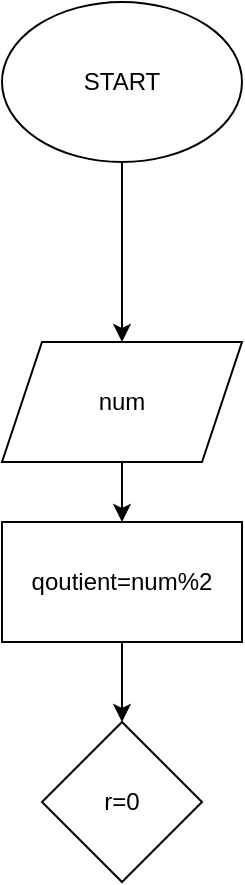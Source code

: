 <mxfile version="13.9.9" type="device"><diagram id="4Xjr7ONbB-VKYmQ7O-40" name="Page-1"><mxGraphModel dx="1024" dy="584" grid="1" gridSize="10" guides="1" tooltips="1" connect="1" arrows="1" fold="1" page="1" pageScale="1" pageWidth="827" pageHeight="1169" math="0" shadow="0"><root><mxCell id="0"/><mxCell id="1" parent="0"/><mxCell id="O_WwJO8RgINiuAz4up-X-3" value="" style="edgeStyle=orthogonalEdgeStyle;rounded=0;orthogonalLoop=1;jettySize=auto;html=1;" parent="1" source="O_WwJO8RgINiuAz4up-X-1" target="O_WwJO8RgINiuAz4up-X-2" edge="1"><mxGeometry relative="1" as="geometry"/></mxCell><mxCell id="O_WwJO8RgINiuAz4up-X-1" value="START" style="ellipse;whiteSpace=wrap;html=1;" parent="1" vertex="1"><mxGeometry x="60" y="20" width="120" height="80" as="geometry"/></mxCell><mxCell id="YYgOfKBuBoVx0ujf1Q0Y-8" value="" style="edgeStyle=orthogonalEdgeStyle;rounded=0;orthogonalLoop=1;jettySize=auto;html=1;" edge="1" parent="1" source="O_WwJO8RgINiuAz4up-X-2" target="O_WwJO8RgINiuAz4up-X-6"><mxGeometry relative="1" as="geometry"/></mxCell><mxCell id="O_WwJO8RgINiuAz4up-X-2" value="num" style="shape=parallelogram;perimeter=parallelogramPerimeter;whiteSpace=wrap;html=1;fixedSize=1;" parent="1" vertex="1"><mxGeometry x="60" y="190" width="120" height="60" as="geometry"/></mxCell><mxCell id="YYgOfKBuBoVx0ujf1Q0Y-5" value="" style="edgeStyle=orthogonalEdgeStyle;rounded=0;orthogonalLoop=1;jettySize=auto;html=1;" edge="1" parent="1" source="O_WwJO8RgINiuAz4up-X-6" target="YYgOfKBuBoVx0ujf1Q0Y-1"><mxGeometry relative="1" as="geometry"/></mxCell><mxCell id="O_WwJO8RgINiuAz4up-X-6" value="qoutient=num%2" style="whiteSpace=wrap;html=1;" parent="1" vertex="1"><mxGeometry x="60" y="280" width="120" height="60" as="geometry"/></mxCell><mxCell id="YYgOfKBuBoVx0ujf1Q0Y-1" value="r=0" style="rhombus;whiteSpace=wrap;html=1;" vertex="1" parent="1"><mxGeometry x="80" y="380" width="80" height="80" as="geometry"/></mxCell></root></mxGraphModel></diagram></mxfile>